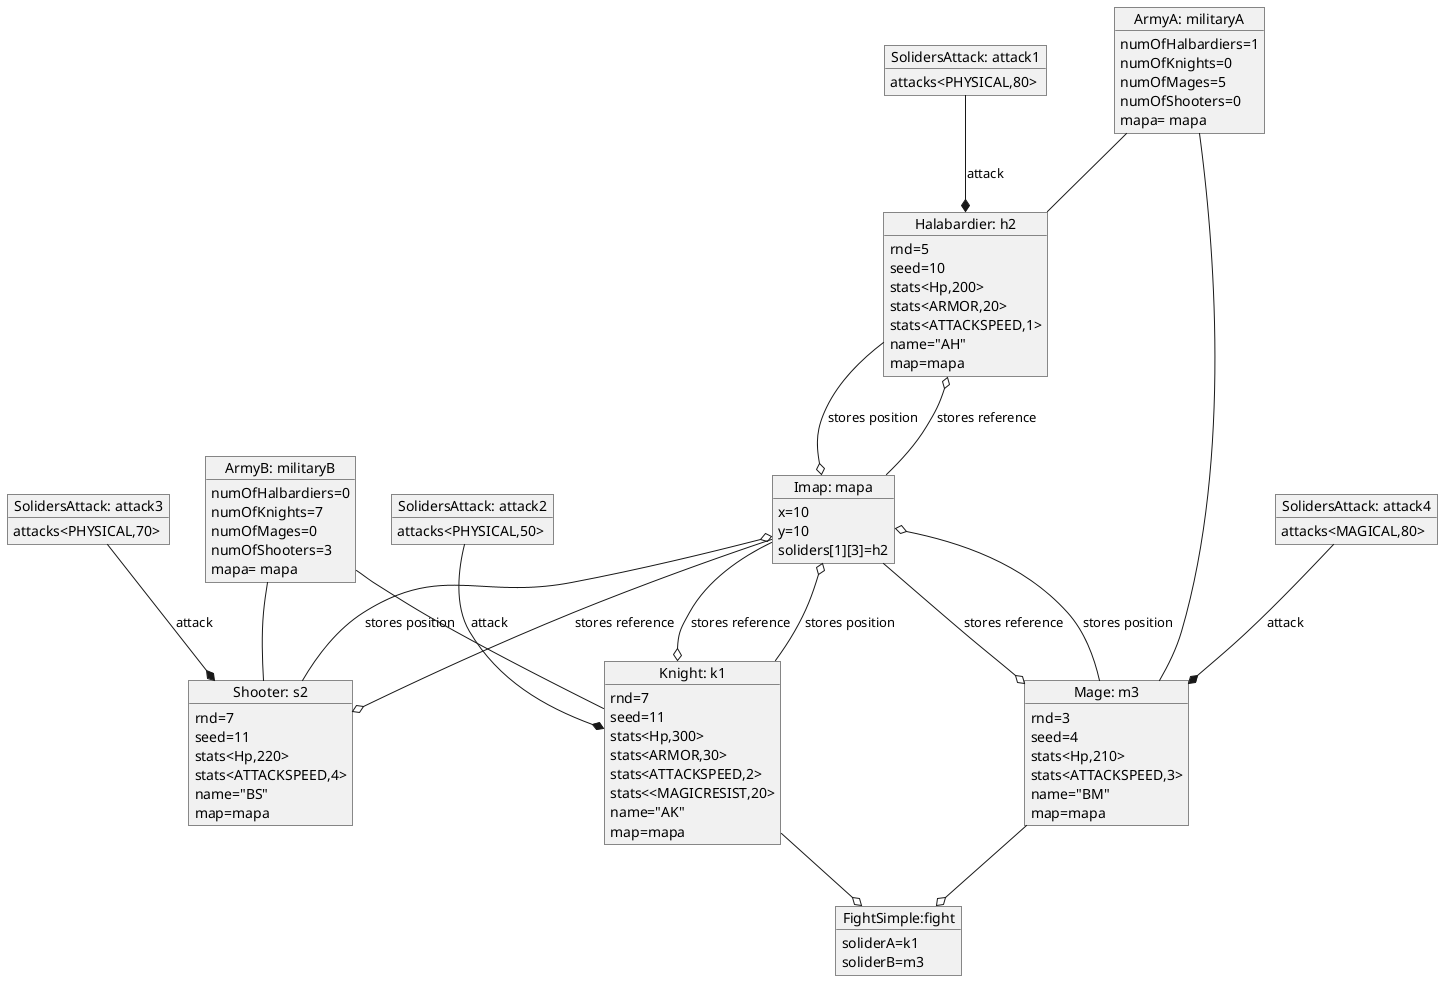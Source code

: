 @startuml
'https://plantuml.com/object-diagram

object "Halabardier: h2" as a0{
rnd=5
seed=10
stats<Hp,200>
stats<ARMOR,20>
stats<ATTACKSPEED,1>
name="AH"
map=mapa

}

object "Imap: mapa" as o4{
x=10
y=10
soliders[1][3]=h2
}

o4--o a0 :stores reference
a0--o o4 :stores position

object  "Knight: k1" as a1{
rnd=7
seed=11
stats<Hp,300>
stats<ARMOR,30>
stats<ATTACKSPEED,2>
stats<<MAGICRESIST,20>
name="AK"
map=mapa


}
o4--o a1 :stores reference
a1--o o4 :stores position

object "Mage: m3" as a2{
rnd=3
seed=4
stats<Hp,210>
stats<ATTACKSPEED,3>
name="BM"
map=mapa

}
o4--o a2 :stores reference
a2--o o4 :stores position

object "Shooter: s2" as a3{
rnd=7
seed=11
stats<Hp,220>
stats<ATTACKSPEED,4>
name="BS"
map=mapa

}
o4--o a3 :stores reference
a3--o o4 :stores position

object  "ArmyA: militaryA" as ArmyA{
numOfHalbardiers=1
numOfKnights=0
numOfMages=5
numOfShooters=0
mapa= mapa
}
ArmyA--a0
ArmyA--a2
object  "ArmyB: militaryB" as ArmyB{
numOfHalbardiers=0
numOfKnights=7
numOfMages=0
numOfShooters=3
mapa= mapa
}

ArmyB--a3
ArmyB--a1

object "SolidersAttack: attack1" as y1{
attacks<PHYSICAL,80>
}
y1--*a0 :attack

object "SolidersAttack: attack2" as y2{
attacks<PHYSICAL,50>
}
y2--*a1 :attack

object "SolidersAttack: attack3" as y3{
attacks<PHYSICAL,70>
}
y3--*a3 :attack

object "SolidersAttack: attack4" as y4{
attacks<MAGICAL,80>
}
y4--*a2 :attack

object "FightSimple:fight" as k1{
soliderA=k1
soliderB=m3
}

a1--o k1
a2--o k1





@enduml
